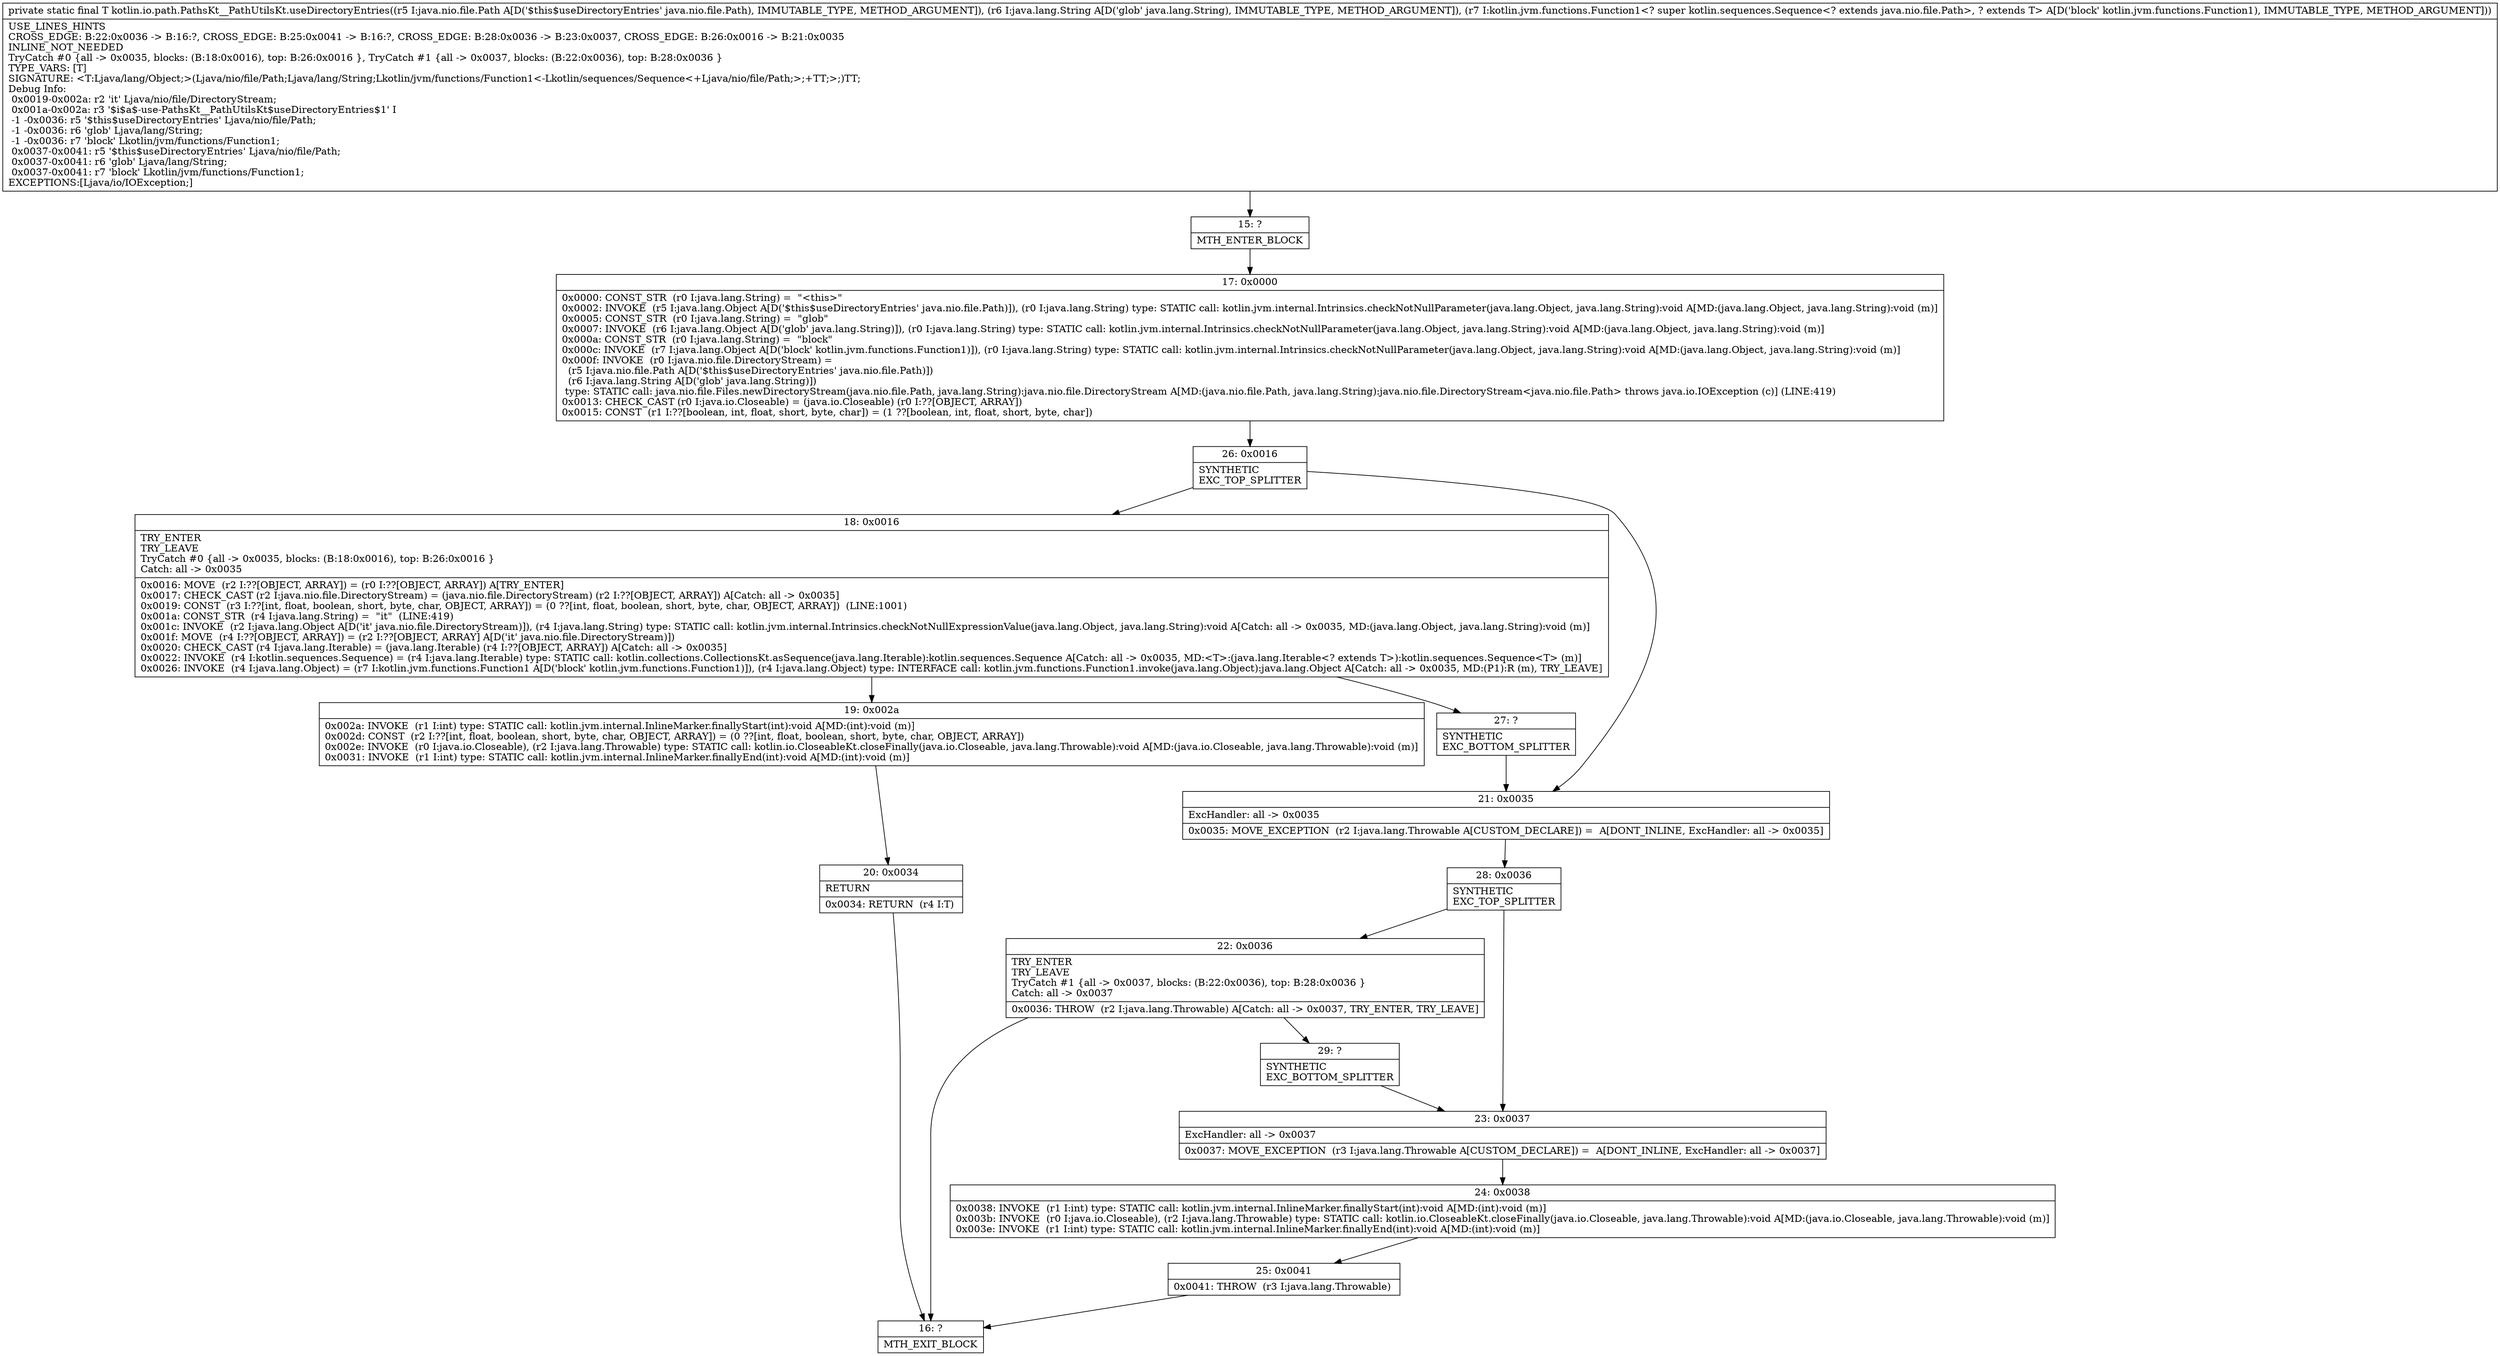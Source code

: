 digraph "CFG forkotlin.io.path.PathsKt__PathUtilsKt.useDirectoryEntries(Ljava\/nio\/file\/Path;Ljava\/lang\/String;Lkotlin\/jvm\/functions\/Function1;)Ljava\/lang\/Object;" {
Node_15 [shape=record,label="{15\:\ ?|MTH_ENTER_BLOCK\l}"];
Node_17 [shape=record,label="{17\:\ 0x0000|0x0000: CONST_STR  (r0 I:java.lang.String) =  \"\<this\>\" \l0x0002: INVOKE  (r5 I:java.lang.Object A[D('$this$useDirectoryEntries' java.nio.file.Path)]), (r0 I:java.lang.String) type: STATIC call: kotlin.jvm.internal.Intrinsics.checkNotNullParameter(java.lang.Object, java.lang.String):void A[MD:(java.lang.Object, java.lang.String):void (m)]\l0x0005: CONST_STR  (r0 I:java.lang.String) =  \"glob\" \l0x0007: INVOKE  (r6 I:java.lang.Object A[D('glob' java.lang.String)]), (r0 I:java.lang.String) type: STATIC call: kotlin.jvm.internal.Intrinsics.checkNotNullParameter(java.lang.Object, java.lang.String):void A[MD:(java.lang.Object, java.lang.String):void (m)]\l0x000a: CONST_STR  (r0 I:java.lang.String) =  \"block\" \l0x000c: INVOKE  (r7 I:java.lang.Object A[D('block' kotlin.jvm.functions.Function1)]), (r0 I:java.lang.String) type: STATIC call: kotlin.jvm.internal.Intrinsics.checkNotNullParameter(java.lang.Object, java.lang.String):void A[MD:(java.lang.Object, java.lang.String):void (m)]\l0x000f: INVOKE  (r0 I:java.nio.file.DirectoryStream) = \l  (r5 I:java.nio.file.Path A[D('$this$useDirectoryEntries' java.nio.file.Path)])\l  (r6 I:java.lang.String A[D('glob' java.lang.String)])\l type: STATIC call: java.nio.file.Files.newDirectoryStream(java.nio.file.Path, java.lang.String):java.nio.file.DirectoryStream A[MD:(java.nio.file.Path, java.lang.String):java.nio.file.DirectoryStream\<java.nio.file.Path\> throws java.io.IOException (c)] (LINE:419)\l0x0013: CHECK_CAST (r0 I:java.io.Closeable) = (java.io.Closeable) (r0 I:??[OBJECT, ARRAY]) \l0x0015: CONST  (r1 I:??[boolean, int, float, short, byte, char]) = (1 ??[boolean, int, float, short, byte, char]) \l}"];
Node_26 [shape=record,label="{26\:\ 0x0016|SYNTHETIC\lEXC_TOP_SPLITTER\l}"];
Node_18 [shape=record,label="{18\:\ 0x0016|TRY_ENTER\lTRY_LEAVE\lTryCatch #0 \{all \-\> 0x0035, blocks: (B:18:0x0016), top: B:26:0x0016 \}\lCatch: all \-\> 0x0035\l|0x0016: MOVE  (r2 I:??[OBJECT, ARRAY]) = (r0 I:??[OBJECT, ARRAY]) A[TRY_ENTER]\l0x0017: CHECK_CAST (r2 I:java.nio.file.DirectoryStream) = (java.nio.file.DirectoryStream) (r2 I:??[OBJECT, ARRAY]) A[Catch: all \-\> 0x0035]\l0x0019: CONST  (r3 I:??[int, float, boolean, short, byte, char, OBJECT, ARRAY]) = (0 ??[int, float, boolean, short, byte, char, OBJECT, ARRAY])  (LINE:1001)\l0x001a: CONST_STR  (r4 I:java.lang.String) =  \"it\"  (LINE:419)\l0x001c: INVOKE  (r2 I:java.lang.Object A[D('it' java.nio.file.DirectoryStream)]), (r4 I:java.lang.String) type: STATIC call: kotlin.jvm.internal.Intrinsics.checkNotNullExpressionValue(java.lang.Object, java.lang.String):void A[Catch: all \-\> 0x0035, MD:(java.lang.Object, java.lang.String):void (m)]\l0x001f: MOVE  (r4 I:??[OBJECT, ARRAY]) = (r2 I:??[OBJECT, ARRAY] A[D('it' java.nio.file.DirectoryStream)]) \l0x0020: CHECK_CAST (r4 I:java.lang.Iterable) = (java.lang.Iterable) (r4 I:??[OBJECT, ARRAY]) A[Catch: all \-\> 0x0035]\l0x0022: INVOKE  (r4 I:kotlin.sequences.Sequence) = (r4 I:java.lang.Iterable) type: STATIC call: kotlin.collections.CollectionsKt.asSequence(java.lang.Iterable):kotlin.sequences.Sequence A[Catch: all \-\> 0x0035, MD:\<T\>:(java.lang.Iterable\<? extends T\>):kotlin.sequences.Sequence\<T\> (m)]\l0x0026: INVOKE  (r4 I:java.lang.Object) = (r7 I:kotlin.jvm.functions.Function1 A[D('block' kotlin.jvm.functions.Function1)]), (r4 I:java.lang.Object) type: INTERFACE call: kotlin.jvm.functions.Function1.invoke(java.lang.Object):java.lang.Object A[Catch: all \-\> 0x0035, MD:(P1):R (m), TRY_LEAVE]\l}"];
Node_19 [shape=record,label="{19\:\ 0x002a|0x002a: INVOKE  (r1 I:int) type: STATIC call: kotlin.jvm.internal.InlineMarker.finallyStart(int):void A[MD:(int):void (m)]\l0x002d: CONST  (r2 I:??[int, float, boolean, short, byte, char, OBJECT, ARRAY]) = (0 ??[int, float, boolean, short, byte, char, OBJECT, ARRAY]) \l0x002e: INVOKE  (r0 I:java.io.Closeable), (r2 I:java.lang.Throwable) type: STATIC call: kotlin.io.CloseableKt.closeFinally(java.io.Closeable, java.lang.Throwable):void A[MD:(java.io.Closeable, java.lang.Throwable):void (m)]\l0x0031: INVOKE  (r1 I:int) type: STATIC call: kotlin.jvm.internal.InlineMarker.finallyEnd(int):void A[MD:(int):void (m)]\l}"];
Node_20 [shape=record,label="{20\:\ 0x0034|RETURN\l|0x0034: RETURN  (r4 I:T) \l}"];
Node_16 [shape=record,label="{16\:\ ?|MTH_EXIT_BLOCK\l}"];
Node_27 [shape=record,label="{27\:\ ?|SYNTHETIC\lEXC_BOTTOM_SPLITTER\l}"];
Node_21 [shape=record,label="{21\:\ 0x0035|ExcHandler: all \-\> 0x0035\l|0x0035: MOVE_EXCEPTION  (r2 I:java.lang.Throwable A[CUSTOM_DECLARE]) =  A[DONT_INLINE, ExcHandler: all \-\> 0x0035]\l}"];
Node_28 [shape=record,label="{28\:\ 0x0036|SYNTHETIC\lEXC_TOP_SPLITTER\l}"];
Node_22 [shape=record,label="{22\:\ 0x0036|TRY_ENTER\lTRY_LEAVE\lTryCatch #1 \{all \-\> 0x0037, blocks: (B:22:0x0036), top: B:28:0x0036 \}\lCatch: all \-\> 0x0037\l|0x0036: THROW  (r2 I:java.lang.Throwable) A[Catch: all \-\> 0x0037, TRY_ENTER, TRY_LEAVE]\l}"];
Node_29 [shape=record,label="{29\:\ ?|SYNTHETIC\lEXC_BOTTOM_SPLITTER\l}"];
Node_23 [shape=record,label="{23\:\ 0x0037|ExcHandler: all \-\> 0x0037\l|0x0037: MOVE_EXCEPTION  (r3 I:java.lang.Throwable A[CUSTOM_DECLARE]) =  A[DONT_INLINE, ExcHandler: all \-\> 0x0037]\l}"];
Node_24 [shape=record,label="{24\:\ 0x0038|0x0038: INVOKE  (r1 I:int) type: STATIC call: kotlin.jvm.internal.InlineMarker.finallyStart(int):void A[MD:(int):void (m)]\l0x003b: INVOKE  (r0 I:java.io.Closeable), (r2 I:java.lang.Throwable) type: STATIC call: kotlin.io.CloseableKt.closeFinally(java.io.Closeable, java.lang.Throwable):void A[MD:(java.io.Closeable, java.lang.Throwable):void (m)]\l0x003e: INVOKE  (r1 I:int) type: STATIC call: kotlin.jvm.internal.InlineMarker.finallyEnd(int):void A[MD:(int):void (m)]\l}"];
Node_25 [shape=record,label="{25\:\ 0x0041|0x0041: THROW  (r3 I:java.lang.Throwable) \l}"];
MethodNode[shape=record,label="{private static final T kotlin.io.path.PathsKt__PathUtilsKt.useDirectoryEntries((r5 I:java.nio.file.Path A[D('$this$useDirectoryEntries' java.nio.file.Path), IMMUTABLE_TYPE, METHOD_ARGUMENT]), (r6 I:java.lang.String A[D('glob' java.lang.String), IMMUTABLE_TYPE, METHOD_ARGUMENT]), (r7 I:kotlin.jvm.functions.Function1\<? super kotlin.sequences.Sequence\<? extends java.nio.file.Path\>, ? extends T\> A[D('block' kotlin.jvm.functions.Function1), IMMUTABLE_TYPE, METHOD_ARGUMENT]))  | USE_LINES_HINTS\lCROSS_EDGE: B:22:0x0036 \-\> B:16:?, CROSS_EDGE: B:25:0x0041 \-\> B:16:?, CROSS_EDGE: B:28:0x0036 \-\> B:23:0x0037, CROSS_EDGE: B:26:0x0016 \-\> B:21:0x0035\lINLINE_NOT_NEEDED\lTryCatch #0 \{all \-\> 0x0035, blocks: (B:18:0x0016), top: B:26:0x0016 \}, TryCatch #1 \{all \-\> 0x0037, blocks: (B:22:0x0036), top: B:28:0x0036 \}\lTYPE_VARS: [T]\lSIGNATURE: \<T:Ljava\/lang\/Object;\>(Ljava\/nio\/file\/Path;Ljava\/lang\/String;Lkotlin\/jvm\/functions\/Function1\<\-Lkotlin\/sequences\/Sequence\<+Ljava\/nio\/file\/Path;\>;+TT;\>;)TT;\lDebug Info:\l  0x0019\-0x002a: r2 'it' Ljava\/nio\/file\/DirectoryStream;\l  0x001a\-0x002a: r3 '$i$a$\-use\-PathsKt__PathUtilsKt$useDirectoryEntries$1' I\l  \-1 \-0x0036: r5 '$this$useDirectoryEntries' Ljava\/nio\/file\/Path;\l  \-1 \-0x0036: r6 'glob' Ljava\/lang\/String;\l  \-1 \-0x0036: r7 'block' Lkotlin\/jvm\/functions\/Function1;\l  0x0037\-0x0041: r5 '$this$useDirectoryEntries' Ljava\/nio\/file\/Path;\l  0x0037\-0x0041: r6 'glob' Ljava\/lang\/String;\l  0x0037\-0x0041: r7 'block' Lkotlin\/jvm\/functions\/Function1;\lEXCEPTIONS:[Ljava\/io\/IOException;]\l}"];
MethodNode -> Node_15;Node_15 -> Node_17;
Node_17 -> Node_26;
Node_26 -> Node_18;
Node_26 -> Node_21;
Node_18 -> Node_19;
Node_18 -> Node_27;
Node_19 -> Node_20;
Node_20 -> Node_16;
Node_27 -> Node_21;
Node_21 -> Node_28;
Node_28 -> Node_22;
Node_28 -> Node_23;
Node_22 -> Node_16;
Node_22 -> Node_29;
Node_29 -> Node_23;
Node_23 -> Node_24;
Node_24 -> Node_25;
Node_25 -> Node_16;
}

